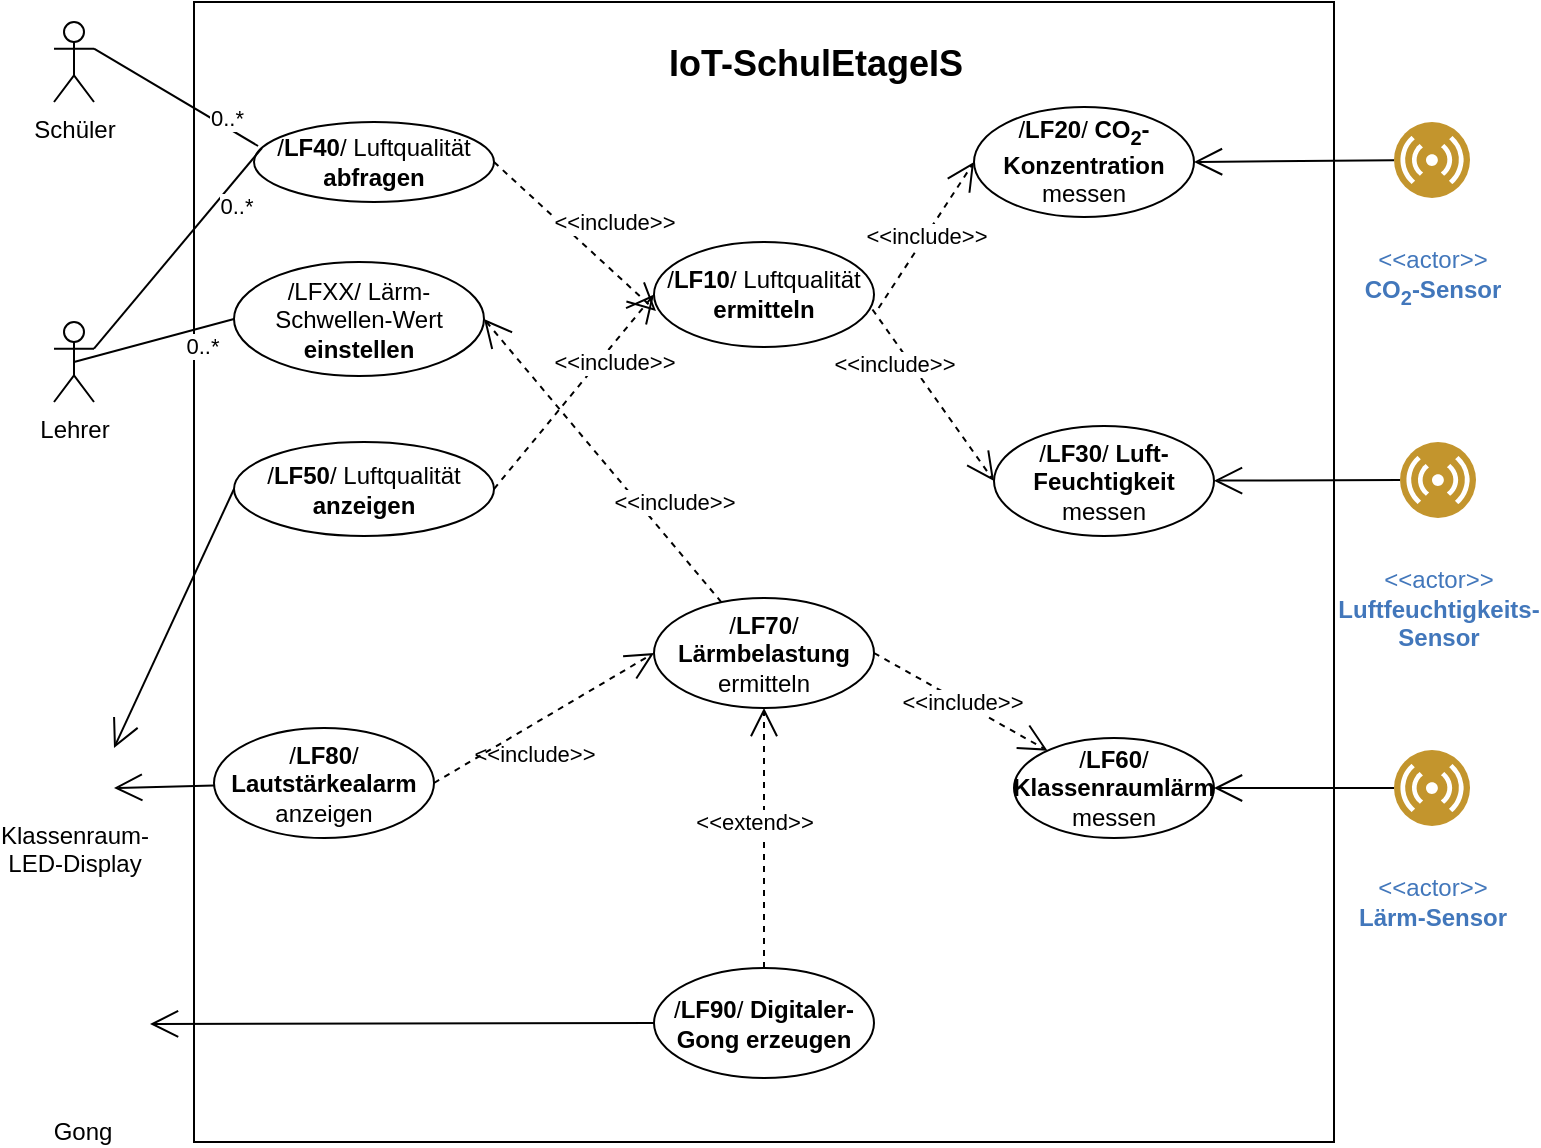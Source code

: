 <mxfile version="13.10.0" type="github">
  <diagram id="NjPx6L6P-f17HurSo4oa" name="Page-1">
    <mxGraphModel dx="1014" dy="575" grid="1" gridSize="10" guides="1" tooltips="1" connect="1" arrows="1" fold="1" page="1" pageScale="1" pageWidth="827" pageHeight="1169" math="0" shadow="0">
      <root>
        <mxCell id="0" />
        <mxCell id="1" parent="0" />
        <mxCell id="tBXFolUEibetbll4YTJQ-2" value="" style="whiteSpace=wrap;html=1;aspect=fixed;" parent="1" vertex="1">
          <mxGeometry x="150" y="30" width="570" height="570" as="geometry" />
        </mxCell>
        <mxCell id="tBXFolUEibetbll4YTJQ-3" value="&lt;div align=&quot;center&quot;&gt;&lt;font size=&quot;1&quot;&gt;&lt;b style=&quot;font-size: 18px&quot;&gt;IoT-SchulEtageIS&lt;/b&gt;&lt;/font&gt;&lt;/div&gt;" style="text;html=1;strokeColor=none;fillColor=none;align=center;verticalAlign=middle;whiteSpace=wrap;rounded=0;" parent="1" vertex="1">
          <mxGeometry x="382" y="51" width="158" height="20" as="geometry" />
        </mxCell>
        <mxCell id="tBXFolUEibetbll4YTJQ-4" value="Lehrer" style="shape=umlActor;verticalLabelPosition=bottom;verticalAlign=top;html=1;outlineConnect=0;" parent="1" vertex="1">
          <mxGeometry x="80" y="190" width="20" height="40" as="geometry" />
        </mxCell>
        <mxCell id="tBXFolUEibetbll4YTJQ-5" value="/&lt;b&gt;LF40&lt;/b&gt;/ Luftqualität &lt;b&gt;abfragen&lt;/b&gt;" style="ellipse;whiteSpace=wrap;html=1;" parent="1" vertex="1">
          <mxGeometry x="180" y="90" width="120" height="40" as="geometry" />
        </mxCell>
        <mxCell id="tBXFolUEibetbll4YTJQ-7" value="0..*" style="endArrow=none;html=1;entryX=0.033;entryY=0.325;entryDx=0;entryDy=0;entryPerimeter=0;exitX=1;exitY=0.333;exitDx=0;exitDy=0;exitPerimeter=0;" parent="1" source="tBXFolUEibetbll4YTJQ-4" target="tBXFolUEibetbll4YTJQ-5" edge="1">
          <mxGeometry x="0.532" y="-9" width="50" height="50" relative="1" as="geometry">
            <mxPoint x="150" y="222" as="sourcePoint" />
            <mxPoint x="200" y="172" as="targetPoint" />
            <mxPoint as="offset" />
          </mxGeometry>
        </mxCell>
        <mxCell id="tBXFolUEibetbll4YTJQ-8" value="Schüler" style="shape=umlActor;verticalLabelPosition=bottom;verticalAlign=top;html=1;outlineConnect=0;" parent="1" vertex="1">
          <mxGeometry x="80" y="40" width="20" height="40" as="geometry" />
        </mxCell>
        <mxCell id="tBXFolUEibetbll4YTJQ-9" value="&lt;div align=&quot;right&quot;&gt;0..*&lt;/div&gt;" style="endArrow=none;html=1;exitX=1;exitY=0.333;exitDx=0;exitDy=0;exitPerimeter=0;entryX=0.017;entryY=0.3;entryDx=0;entryDy=0;entryPerimeter=0;align=right;" parent="1" source="tBXFolUEibetbll4YTJQ-8" target="tBXFolUEibetbll4YTJQ-5" edge="1">
          <mxGeometry x="0.751" y="9" width="50" height="50" relative="1" as="geometry">
            <mxPoint x="140" y="142" as="sourcePoint" />
            <mxPoint x="190" y="92" as="targetPoint" />
            <mxPoint as="offset" />
          </mxGeometry>
        </mxCell>
        <mxCell id="tBXFolUEibetbll4YTJQ-10" value="&lt;div&gt;/&lt;b&gt;LF20&lt;/b&gt;/ &lt;strong&gt; CO&lt;sub&gt;2&lt;/sub&gt;-Konzentration &lt;/strong&gt;messen&lt;/div&gt;&lt;strong&gt;&lt;/strong&gt;" style="ellipse;whiteSpace=wrap;html=1;" parent="1" vertex="1">
          <mxGeometry x="540" y="82.5" width="110" height="55" as="geometry" />
        </mxCell>
        <mxCell id="tBXFolUEibetbll4YTJQ-12" value="&amp;lt;&amp;lt;include&amp;gt;&amp;gt;" style="endArrow=open;endSize=12;dashed=1;html=1;entryX=0;entryY=0.5;entryDx=0;entryDy=0;exitX=1.021;exitY=0.629;exitDx=0;exitDy=0;exitPerimeter=0;" parent="1" source="tBXFolUEibetbll4YTJQ-25" target="tBXFolUEibetbll4YTJQ-10" edge="1">
          <mxGeometry width="160" relative="1" as="geometry">
            <mxPoint x="340" y="222" as="sourcePoint" />
            <mxPoint x="500" y="222" as="targetPoint" />
          </mxGeometry>
        </mxCell>
        <mxCell id="tBXFolUEibetbll4YTJQ-14" value="&amp;lt;&amp;lt;include&amp;gt;&amp;gt;" style="endArrow=open;endSize=12;dashed=1;html=1;entryX=0;entryY=0.5;entryDx=0;entryDy=0;exitX=0.993;exitY=0.643;exitDx=0;exitDy=0;exitPerimeter=0;" parent="1" source="tBXFolUEibetbll4YTJQ-25" target="tBXFolUEibetbll4YTJQ-13" edge="1">
          <mxGeometry x="-0.474" y="-6" width="160" relative="1" as="geometry">
            <mxPoint x="260" y="242" as="sourcePoint" />
            <mxPoint x="420" y="242" as="targetPoint" />
            <mxPoint y="1" as="offset" />
          </mxGeometry>
        </mxCell>
        <mxCell id="tBXFolUEibetbll4YTJQ-18" value="" style="endArrow=open;endFill=1;endSize=12;html=1;entryX=1;entryY=0.5;entryDx=0;entryDy=0;" parent="1" source="VVjiE10HI5X3EsX-Hr6X-1" target="tBXFolUEibetbll4YTJQ-10" edge="1">
          <mxGeometry width="160" relative="1" as="geometry">
            <mxPoint x="700.282" y="87.441" as="sourcePoint" />
            <mxPoint x="596.272" y="107.547" as="targetPoint" />
          </mxGeometry>
        </mxCell>
        <mxCell id="tBXFolUEibetbll4YTJQ-22" value="&lt;div&gt;Klassenraum-&lt;/div&gt;&lt;div&gt;LED-Display&lt;br&gt;&lt;/div&gt;" style="shape=image;html=1;verticalAlign=top;verticalLabelPosition=bottom;labelBackgroundColor=#ffffff;imageAspect=0;aspect=fixed;image=https://cdn2.iconfinder.com/data/icons/kitchen-appliances-computers-and-electronics/32/Appliances-03-128.png" parent="1" vertex="1">
          <mxGeometry x="70" y="393" width="40" height="40" as="geometry" />
        </mxCell>
        <mxCell id="tBXFolUEibetbll4YTJQ-23" value="&lt;div&gt;/&lt;b&gt;LF50&lt;/b&gt;/ Luftqualität&lt;/div&gt;&lt;div&gt;&lt;b&gt;anzeigen&lt;/b&gt;&lt;br&gt;&lt;/div&gt;" style="ellipse;whiteSpace=wrap;html=1;" parent="1" vertex="1">
          <mxGeometry x="170" y="250" width="130" height="47" as="geometry" />
        </mxCell>
        <mxCell id="tBXFolUEibetbll4YTJQ-24" value="" style="endArrow=open;endFill=1;endSize=12;html=1;entryX=1;entryY=0.25;entryDx=0;entryDy=0;exitX=0;exitY=0.5;exitDx=0;exitDy=0;" parent="1" source="tBXFolUEibetbll4YTJQ-23" target="tBXFolUEibetbll4YTJQ-22" edge="1">
          <mxGeometry width="160" relative="1" as="geometry">
            <mxPoint x="175" y="302.5" as="sourcePoint" />
            <mxPoint x="120" y="369" as="targetPoint" />
          </mxGeometry>
        </mxCell>
        <mxCell id="tBXFolUEibetbll4YTJQ-25" value="&lt;div&gt;/&lt;b&gt;LF10&lt;/b&gt;/ Luftqualität&lt;/div&gt;&lt;div&gt;&lt;b&gt;ermitteln&lt;/b&gt;&lt;br&gt;&lt;/div&gt;" style="ellipse;whiteSpace=wrap;html=1;" parent="1" vertex="1">
          <mxGeometry x="380" y="150" width="110" height="52.5" as="geometry" />
        </mxCell>
        <mxCell id="tBXFolUEibetbll4YTJQ-13" value="&lt;div&gt;/&lt;b&gt;LF30&lt;/b&gt;/ &lt;b&gt;Luft-&lt;/b&gt;&lt;/div&gt;&lt;div&gt;&lt;b&gt;Feuchtigkeit&lt;/b&gt; &lt;br&gt;&lt;/div&gt;&lt;div&gt;messen&lt;br&gt;&lt;/div&gt;" style="ellipse;whiteSpace=wrap;html=1;" parent="1" vertex="1">
          <mxGeometry x="550" y="242" width="110" height="55" as="geometry" />
        </mxCell>
        <mxCell id="tBXFolUEibetbll4YTJQ-26" value="" style="endArrow=open;endFill=1;endSize=12;html=1;exitX=0;exitY=0.5;exitDx=0;exitDy=0;" parent="1" source="VVjiE10HI5X3EsX-Hr6X-4" target="tBXFolUEibetbll4YTJQ-13" edge="1">
          <mxGeometry width="160" relative="1" as="geometry">
            <mxPoint x="696.5" y="230.25" as="sourcePoint" />
            <mxPoint x="640" y="257" as="targetPoint" />
          </mxGeometry>
        </mxCell>
        <mxCell id="tBXFolUEibetbll4YTJQ-27" value="&amp;lt;&amp;lt;include&amp;gt;&amp;gt;" style="endArrow=open;endSize=12;dashed=1;html=1;entryX=0;entryY=0.5;entryDx=0;entryDy=0;exitX=1;exitY=0.5;exitDx=0;exitDy=0;" parent="1" source="tBXFolUEibetbll4YTJQ-23" target="tBXFolUEibetbll4YTJQ-25" edge="1">
          <mxGeometry x="0.384" y="-6" width="160" relative="1" as="geometry">
            <mxPoint x="439.23" y="249.258" as="sourcePoint" />
            <mxPoint x="490" y="288" as="targetPoint" />
            <mxPoint as="offset" />
          </mxGeometry>
        </mxCell>
        <mxCell id="tBXFolUEibetbll4YTJQ-28" value="&amp;lt;&amp;lt;include&amp;gt;&amp;gt;" style="endArrow=open;endSize=12;dashed=1;html=1;entryX=0.009;entryY=0.657;entryDx=0;entryDy=0;entryPerimeter=0;exitX=1;exitY=0.5;exitDx=0;exitDy=0;" parent="1" source="tBXFolUEibetbll4YTJQ-5" target="tBXFolUEibetbll4YTJQ-25" edge="1">
          <mxGeometry x="0.172" y="19" width="160" relative="1" as="geometry">
            <mxPoint x="300" y="142" as="sourcePoint" />
            <mxPoint x="330" y="113.75" as="targetPoint" />
            <mxPoint as="offset" />
          </mxGeometry>
        </mxCell>
        <mxCell id="qhoi1r529fdLRaInAgnT-2" value="&lt;div&gt;/&lt;b&gt;LF60&lt;/b&gt;/ &lt;b&gt;Klassenraumlärm&lt;/b&gt;&lt;/div&gt;&lt;div&gt;messen&lt;br&gt;&lt;/div&gt;" style="ellipse;whiteSpace=wrap;html=1;" parent="1" vertex="1">
          <mxGeometry x="560" y="398" width="100" height="50" as="geometry" />
        </mxCell>
        <mxCell id="qhoi1r529fdLRaInAgnT-3" value="" style="endArrow=open;endFill=1;endSize=12;html=1;entryX=1;entryY=0.5;entryDx=0;entryDy=0;" parent="1" source="VVjiE10HI5X3EsX-Hr6X-5" target="qhoi1r529fdLRaInAgnT-2" edge="1">
          <mxGeometry width="160" relative="1" as="geometry">
            <mxPoint x="670" y="423" as="sourcePoint" />
            <mxPoint x="600" y="356" as="targetPoint" />
          </mxGeometry>
        </mxCell>
        <mxCell id="qhoi1r529fdLRaInAgnT-6" value="&lt;div&gt;/&lt;b&gt;LF70&lt;/b&gt;/ &lt;b&gt;Lärmbelastung&lt;/b&gt;&lt;/div&gt;&lt;div&gt;ermitteln&lt;br&gt;&lt;/div&gt;" style="ellipse;whiteSpace=wrap;html=1;" parent="1" vertex="1">
          <mxGeometry x="380" y="328" width="110" height="55" as="geometry" />
        </mxCell>
        <mxCell id="qhoi1r529fdLRaInAgnT-12" value="&amp;lt;&amp;lt;include&amp;gt;&amp;gt;" style="endArrow=open;endSize=12;dashed=1;html=1;exitX=1;exitY=0.5;exitDx=0;exitDy=0;" parent="1" source="qhoi1r529fdLRaInAgnT-6" target="qhoi1r529fdLRaInAgnT-2" edge="1">
          <mxGeometry width="160" relative="1" as="geometry">
            <mxPoint x="330" y="283" as="sourcePoint" />
            <mxPoint x="490" y="283" as="targetPoint" />
          </mxGeometry>
        </mxCell>
        <mxCell id="qhoi1r529fdLRaInAgnT-13" value="&lt;div&gt;/&lt;b&gt;LF90&lt;/b&gt;/ &lt;b&gt;Digitaler-Gong erzeugen&lt;br&gt;&lt;/b&gt;&lt;/div&gt;" style="ellipse;whiteSpace=wrap;html=1;" parent="1" vertex="1">
          <mxGeometry x="380" y="513" width="110" height="55" as="geometry" />
        </mxCell>
        <mxCell id="qhoi1r529fdLRaInAgnT-14" value="&amp;lt;&amp;lt;include&amp;gt;&amp;gt;" style="endArrow=open;endSize=12;dashed=1;html=1;exitX=0.5;exitY=0;exitDx=0;exitDy=0;entryX=0.5;entryY=1;entryDx=0;entryDy=0;" parent="1" source="qhoi1r529fdLRaInAgnT-13" target="qhoi1r529fdLRaInAgnT-6" edge="1">
          <mxGeometry x="0.66" y="115" width="160" relative="1" as="geometry">
            <mxPoint x="330" y="283" as="sourcePoint" />
            <mxPoint x="490" y="283" as="targetPoint" />
            <mxPoint y="1" as="offset" />
          </mxGeometry>
        </mxCell>
        <mxCell id="qhoi1r529fdLRaInAgnT-15" value="" style="endArrow=open;endFill=1;endSize=12;html=1;entryX=1;entryY=0.75;entryDx=0;entryDy=0;" parent="1" source="qhoi1r529fdLRaInAgnT-16" target="tBXFolUEibetbll4YTJQ-22" edge="1">
          <mxGeometry width="160" relative="1" as="geometry">
            <mxPoint x="319" y="381" as="sourcePoint" />
            <mxPoint x="120" y="399" as="targetPoint" />
          </mxGeometry>
        </mxCell>
        <mxCell id="qhoi1r529fdLRaInAgnT-16" value="&lt;div&gt;/&lt;b&gt;LF80&lt;/b&gt;/ &lt;b&gt;Lautstärkealarm&lt;br&gt;&lt;/b&gt;&lt;/div&gt;&lt;div&gt;anzeigen&lt;br&gt;&lt;/div&gt;" style="ellipse;whiteSpace=wrap;html=1;" parent="1" vertex="1">
          <mxGeometry x="160" y="393" width="110" height="55" as="geometry" />
        </mxCell>
        <mxCell id="qhoi1r529fdLRaInAgnT-18" value="&amp;lt;&amp;lt;extend&amp;gt;&amp;gt;" style="endArrow=open;endSize=12;dashed=1;html=1;exitX=1;exitY=0.5;exitDx=0;exitDy=0;entryX=0;entryY=0.5;entryDx=0;entryDy=0;" parent="1" source="qhoi1r529fdLRaInAgnT-16" target="qhoi1r529fdLRaInAgnT-6" edge="1">
          <mxGeometry x="1" y="-98" width="160" relative="1" as="geometry">
            <mxPoint x="330" y="283" as="sourcePoint" />
            <mxPoint x="490" y="283" as="targetPoint" />
            <Array as="points" />
            <mxPoint as="offset" />
          </mxGeometry>
        </mxCell>
        <mxCell id="qhoi1r529fdLRaInAgnT-22" value="Gong" style="shape=image;html=1;verticalAlign=top;verticalLabelPosition=bottom;labelBackgroundColor=#ffffff;imageAspect=0;aspect=fixed;image=https://cdn4.iconfinder.com/data/icons/STROKE/musical_instruments/png/128/gong.png" parent="1" vertex="1">
          <mxGeometry x="60" y="513" width="68" height="68" as="geometry" />
        </mxCell>
        <mxCell id="qhoi1r529fdLRaInAgnT-23" value="" style="endArrow=open;endFill=1;endSize=12;html=1;exitX=0;exitY=0.5;exitDx=0;exitDy=0;" parent="1" source="qhoi1r529fdLRaInAgnT-13" edge="1">
          <mxGeometry width="160" relative="1" as="geometry">
            <mxPoint x="330" y="373" as="sourcePoint" />
            <mxPoint x="128" y="541" as="targetPoint" />
          </mxGeometry>
        </mxCell>
        <mxCell id="VVjiE10HI5X3EsX-Hr6X-1" value="&#xa;&lt;div&gt;&amp;lt;&amp;lt;actor&amp;gt;&amp;gt;&lt;/div&gt;&lt;div&gt;&lt;strong&gt;CO&lt;sub&gt;2&lt;/sub&gt;-Sensor&lt;/strong&gt;&lt;/div&gt;&#xa;&#xa;" style="aspect=fixed;perimeter=ellipsePerimeter;html=1;align=center;shadow=0;dashed=0;fontColor=#4277BB;labelBackgroundColor=#ffffff;fontSize=12;spacingTop=3;image;image=img/lib/ibm/users/sensor.svg;" vertex="1" parent="1">
          <mxGeometry x="750" y="90" width="38" height="38" as="geometry" />
        </mxCell>
        <mxCell id="VVjiE10HI5X3EsX-Hr6X-4" value="&#xa;&lt;div&gt;&amp;lt;&amp;lt;actor&amp;gt;&amp;gt; &lt;br&gt;&lt;/div&gt;&lt;div&gt;&lt;strong&gt;Luftfeuchtigkeits-&lt;/strong&gt;&lt;/div&gt;&lt;div&gt;&lt;strong&gt;Sensor&lt;/strong&gt;&lt;/div&gt;&lt;div&gt;&lt;/div&gt;&#xa;&#xa;" style="aspect=fixed;perimeter=ellipsePerimeter;html=1;align=center;shadow=0;dashed=0;fontColor=#4277BB;labelBackgroundColor=#ffffff;fontSize=12;spacingTop=3;image;image=img/lib/ibm/users/sensor.svg;" vertex="1" parent="1">
          <mxGeometry x="753" y="250" width="38" height="38" as="geometry" />
        </mxCell>
        <mxCell id="VVjiE10HI5X3EsX-Hr6X-5" value="&lt;br&gt;&lt;div&gt;&amp;lt;&amp;lt;actor&amp;gt;&amp;gt; &lt;br&gt;&lt;/div&gt;&lt;div&gt;&lt;strong&gt;Lärm-Sensor&lt;/strong&gt;&lt;/div&gt;&lt;div&gt;&lt;/div&gt;&lt;br&gt;" style="aspect=fixed;perimeter=ellipsePerimeter;html=1;align=center;shadow=0;dashed=0;fontColor=#4277BB;labelBackgroundColor=#ffffff;fontSize=12;spacingTop=3;image;image=img/lib/ibm/users/sensor.svg;" vertex="1" parent="1">
          <mxGeometry x="750" y="404" width="38" height="38" as="geometry" />
        </mxCell>
        <mxCell id="VVjiE10HI5X3EsX-Hr6X-6" value="/LFXX/ Lärm-Schwellen-Wert &lt;b&gt;einstellen&lt;/b&gt;" style="ellipse;whiteSpace=wrap;html=1;" vertex="1" parent="1">
          <mxGeometry x="170" y="160" width="125" height="57" as="geometry" />
        </mxCell>
        <mxCell id="VVjiE10HI5X3EsX-Hr6X-11" value="0..*" style="endArrow=none;html=1;entryX=0;entryY=0.5;entryDx=0;entryDy=0;exitX=0.5;exitY=0.5;exitDx=0;exitDy=0;exitPerimeter=0;" edge="1" parent="1" source="tBXFolUEibetbll4YTJQ-4" target="VVjiE10HI5X3EsX-Hr6X-6">
          <mxGeometry x="0.532" y="-9" width="50" height="50" relative="1" as="geometry">
            <mxPoint x="100" y="264.333" as="sourcePoint" />
            <mxPoint x="183.96" y="164" as="targetPoint" />
            <mxPoint as="offset" />
          </mxGeometry>
        </mxCell>
        <mxCell id="VVjiE10HI5X3EsX-Hr6X-12" value="&amp;lt;&amp;lt;include&amp;gt;&amp;gt;" style="endArrow=open;endSize=12;dashed=1;html=1;entryX=1;entryY=0.5;entryDx=0;entryDy=0;" edge="1" parent="1" source="qhoi1r529fdLRaInAgnT-6" target="VVjiE10HI5X3EsX-Hr6X-6">
          <mxGeometry x="-0.42" y="-14" width="160" relative="1" as="geometry">
            <mxPoint x="300.0" y="294.5" as="sourcePoint" />
            <mxPoint x="380.0" y="197.25" as="targetPoint" />
            <mxPoint as="offset" />
          </mxGeometry>
        </mxCell>
      </root>
    </mxGraphModel>
  </diagram>
</mxfile>
